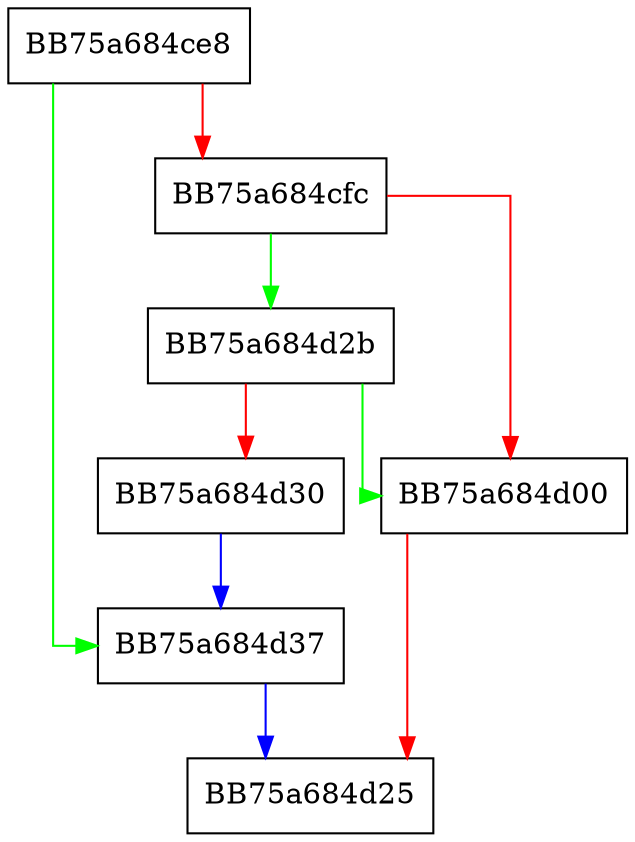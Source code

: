 digraph ZSTD_getDDict {
  node [shape="box"];
  graph [splines=ortho];
  BB75a684ce8 -> BB75a684d37 [color="green"];
  BB75a684ce8 -> BB75a684cfc [color="red"];
  BB75a684cfc -> BB75a684d2b [color="green"];
  BB75a684cfc -> BB75a684d00 [color="red"];
  BB75a684d00 -> BB75a684d25 [color="red"];
  BB75a684d2b -> BB75a684d00 [color="green"];
  BB75a684d2b -> BB75a684d30 [color="red"];
  BB75a684d30 -> BB75a684d37 [color="blue"];
  BB75a684d37 -> BB75a684d25 [color="blue"];
}